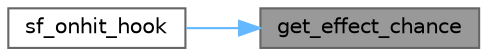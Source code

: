 digraph "get_effect_chance"
{
 // LATEX_PDF_SIZE
  bgcolor="transparent";
  edge [fontname=Helvetica,fontsize=10,labelfontname=Helvetica,labelfontsize=10];
  node [fontname=Helvetica,fontsize=10,shape=box,height=0.2,width=0.4];
  rankdir="RL";
  Node1 [id="Node000001",label="get_effect_chance",height=0.2,width=0.4,color="gray40", fillcolor="grey60", style="filled", fontcolor="black",tooltip=" "];
  Node1 -> Node2 [id="edge1_Node000001_Node000002",dir="back",color="steelblue1",style="solid",tooltip=" "];
  Node2 [id="Node000002",label="sf_onhit_hook",height=0.2,width=0.4,color="grey40", fillcolor="white", style="filled",URL="$sf__onhit__hook_8c.html#aefde32f4f9aa9831328593444c8811b9",tooltip=" "];
}
